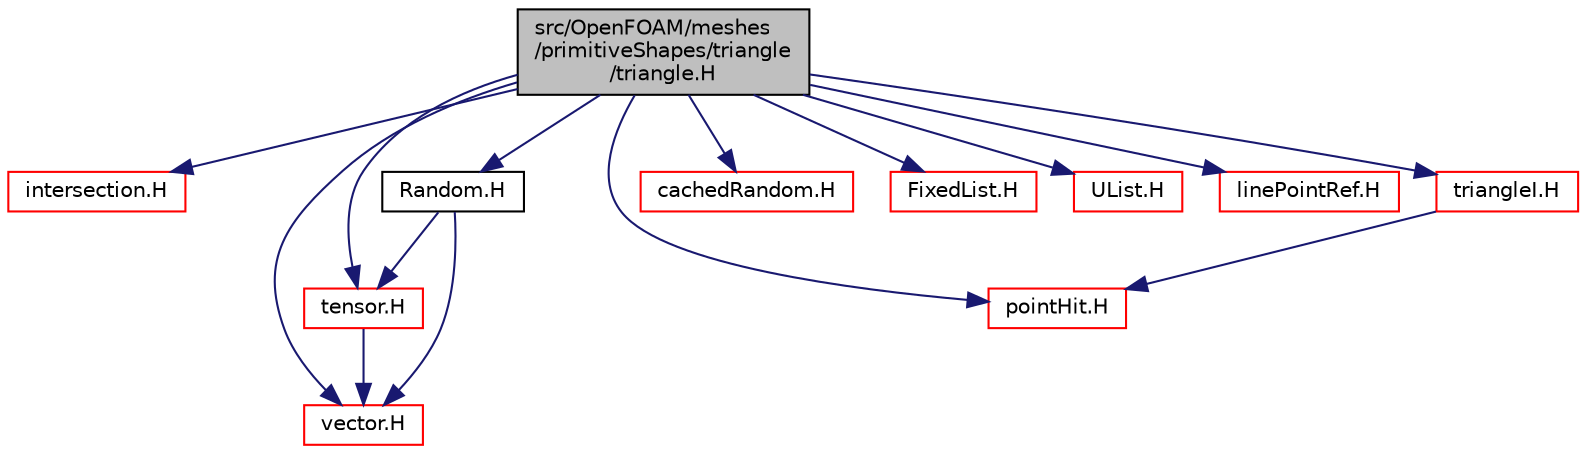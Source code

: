 digraph "src/OpenFOAM/meshes/primitiveShapes/triangle/triangle.H"
{
  bgcolor="transparent";
  edge [fontname="Helvetica",fontsize="10",labelfontname="Helvetica",labelfontsize="10"];
  node [fontname="Helvetica",fontsize="10",shape=record];
  Node1 [label="src/OpenFOAM/meshes\l/primitiveShapes/triangle\l/triangle.H",height=0.2,width=0.4,color="black", fillcolor="grey75", style="filled", fontcolor="black"];
  Node1 -> Node2 [color="midnightblue",fontsize="10",style="solid",fontname="Helvetica"];
  Node2 [label="intersection.H",height=0.2,width=0.4,color="red",URL="$a08984.html"];
  Node1 -> Node3 [color="midnightblue",fontsize="10",style="solid",fontname="Helvetica"];
  Node3 [label="vector.H",height=0.2,width=0.4,color="red",URL="$a09262.html"];
  Node1 -> Node4 [color="midnightblue",fontsize="10",style="solid",fontname="Helvetica"];
  Node4 [label="tensor.H",height=0.2,width=0.4,color="red",URL="$a09234.html"];
  Node4 -> Node3 [color="midnightblue",fontsize="10",style="solid",fontname="Helvetica"];
  Node1 -> Node5 [color="midnightblue",fontsize="10",style="solid",fontname="Helvetica"];
  Node5 [label="pointHit.H",height=0.2,width=0.4,color="red",URL="$a08961.html"];
  Node1 -> Node6 [color="midnightblue",fontsize="10",style="solid",fontname="Helvetica"];
  Node6 [label="Random.H",height=0.2,width=0.4,color="black",URL="$a09115.html"];
  Node6 -> Node3 [color="midnightblue",fontsize="10",style="solid",fontname="Helvetica"];
  Node6 -> Node4 [color="midnightblue",fontsize="10",style="solid",fontname="Helvetica"];
  Node1 -> Node7 [color="midnightblue",fontsize="10",style="solid",fontname="Helvetica"];
  Node7 [label="cachedRandom.H",height=0.2,width=0.4,color="red",URL="$a09111.html"];
  Node1 -> Node8 [color="midnightblue",fontsize="10",style="solid",fontname="Helvetica"];
  Node8 [label="FixedList.H",height=0.2,width=0.4,color="red",URL="$a07811.html"];
  Node1 -> Node9 [color="midnightblue",fontsize="10",style="solid",fontname="Helvetica"];
  Node9 [label="UList.H",height=0.2,width=0.4,color="red",URL="$a07850.html"];
  Node1 -> Node10 [color="midnightblue",fontsize="10",style="solid",fontname="Helvetica"];
  Node10 [label="linePointRef.H",height=0.2,width=0.4,color="red",URL="$a08958.html"];
  Node1 -> Node11 [color="midnightblue",fontsize="10",style="solid",fontname="Helvetica"];
  Node11 [label="triangleI.H",height=0.2,width=0.4,color="red",URL="$a08986.html"];
  Node11 -> Node5 [color="midnightblue",fontsize="10",style="solid",fontname="Helvetica"];
}
